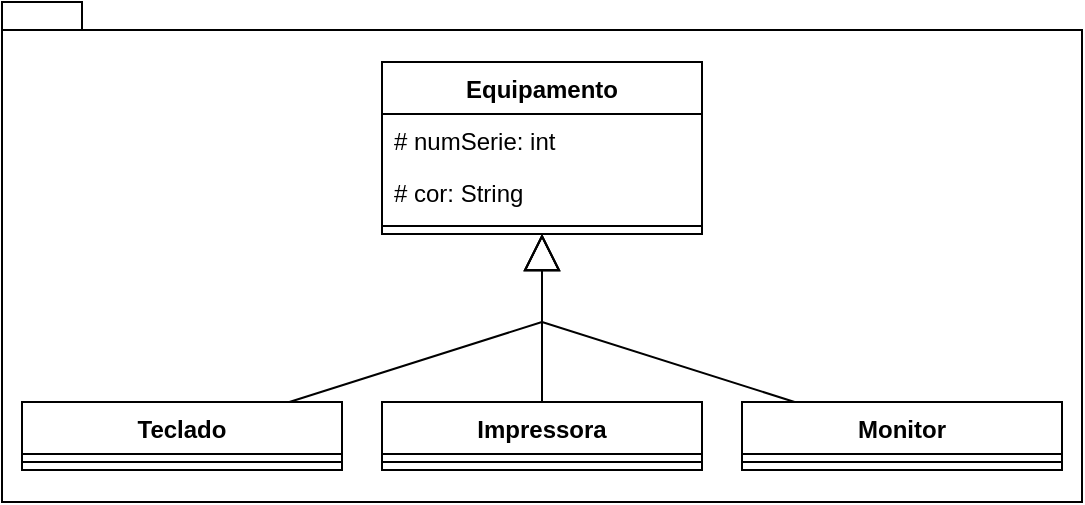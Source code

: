 <mxfile version="24.6.4" type="github">
  <diagram name="Página-1" id="XgC9oCtSY7bUiAqIU9c2">
    <mxGraphModel dx="814" dy="473" grid="1" gridSize="10" guides="1" tooltips="1" connect="1" arrows="1" fold="1" page="1" pageScale="1" pageWidth="827" pageHeight="1169" math="0" shadow="0">
      <root>
        <mxCell id="0" />
        <mxCell id="1" parent="0" />
        <mxCell id="4flxzomesag24Jcf1qUe-21" value="" style="shape=folder;fontStyle=1;spacingTop=10;tabWidth=40;tabHeight=14;tabPosition=left;html=1;whiteSpace=wrap;" vertex="1" parent="1">
          <mxGeometry y="70" width="540" height="250" as="geometry" />
        </mxCell>
        <mxCell id="4flxzomesag24Jcf1qUe-1" value="Equipamento" style="swimlane;fontStyle=1;align=center;verticalAlign=top;childLayout=stackLayout;horizontal=1;startSize=26;horizontalStack=0;resizeParent=1;resizeParentMax=0;resizeLast=0;collapsible=1;marginBottom=0;whiteSpace=wrap;html=1;" vertex="1" parent="1">
          <mxGeometry x="190" y="100" width="160" height="86" as="geometry" />
        </mxCell>
        <mxCell id="4flxzomesag24Jcf1qUe-2" value="# numSerie: int" style="text;strokeColor=none;fillColor=none;align=left;verticalAlign=top;spacingLeft=4;spacingRight=4;overflow=hidden;rotatable=0;points=[[0,0.5],[1,0.5]];portConstraint=eastwest;whiteSpace=wrap;html=1;" vertex="1" parent="4flxzomesag24Jcf1qUe-1">
          <mxGeometry y="26" width="160" height="26" as="geometry" />
        </mxCell>
        <mxCell id="4flxzomesag24Jcf1qUe-5" value="# cor: String" style="text;strokeColor=none;fillColor=none;align=left;verticalAlign=top;spacingLeft=4;spacingRight=4;overflow=hidden;rotatable=0;points=[[0,0.5],[1,0.5]];portConstraint=eastwest;whiteSpace=wrap;html=1;" vertex="1" parent="4flxzomesag24Jcf1qUe-1">
          <mxGeometry y="52" width="160" height="26" as="geometry" />
        </mxCell>
        <mxCell id="4flxzomesag24Jcf1qUe-3" value="" style="line;strokeWidth=1;fillColor=none;align=left;verticalAlign=middle;spacingTop=-1;spacingLeft=3;spacingRight=3;rotatable=0;labelPosition=right;points=[];portConstraint=eastwest;strokeColor=inherit;" vertex="1" parent="4flxzomesag24Jcf1qUe-1">
          <mxGeometry y="78" width="160" height="8" as="geometry" />
        </mxCell>
        <mxCell id="4flxzomesag24Jcf1qUe-6" value="Teclado" style="swimlane;fontStyle=1;align=center;verticalAlign=top;childLayout=stackLayout;horizontal=1;startSize=26;horizontalStack=0;resizeParent=1;resizeParentMax=0;resizeLast=0;collapsible=1;marginBottom=0;whiteSpace=wrap;html=1;" vertex="1" parent="1">
          <mxGeometry x="10" y="270" width="160" height="34" as="geometry" />
        </mxCell>
        <mxCell id="4flxzomesag24Jcf1qUe-9" value="" style="line;strokeWidth=1;fillColor=none;align=left;verticalAlign=middle;spacingTop=-1;spacingLeft=3;spacingRight=3;rotatable=0;labelPosition=right;points=[];portConstraint=eastwest;strokeColor=inherit;" vertex="1" parent="4flxzomesag24Jcf1qUe-6">
          <mxGeometry y="26" width="160" height="8" as="geometry" />
        </mxCell>
        <mxCell id="4flxzomesag24Jcf1qUe-10" value="Impressora" style="swimlane;fontStyle=1;align=center;verticalAlign=top;childLayout=stackLayout;horizontal=1;startSize=26;horizontalStack=0;resizeParent=1;resizeParentMax=0;resizeLast=0;collapsible=1;marginBottom=0;whiteSpace=wrap;html=1;" vertex="1" parent="1">
          <mxGeometry x="190" y="270" width="160" height="34" as="geometry" />
        </mxCell>
        <mxCell id="4flxzomesag24Jcf1qUe-13" value="" style="line;strokeWidth=1;fillColor=none;align=left;verticalAlign=middle;spacingTop=-1;spacingLeft=3;spacingRight=3;rotatable=0;labelPosition=right;points=[];portConstraint=eastwest;strokeColor=inherit;" vertex="1" parent="4flxzomesag24Jcf1qUe-10">
          <mxGeometry y="26" width="160" height="8" as="geometry" />
        </mxCell>
        <mxCell id="4flxzomesag24Jcf1qUe-14" value="Monitor" style="swimlane;fontStyle=1;align=center;verticalAlign=top;childLayout=stackLayout;horizontal=1;startSize=26;horizontalStack=0;resizeParent=1;resizeParentMax=0;resizeLast=0;collapsible=1;marginBottom=0;whiteSpace=wrap;html=1;" vertex="1" parent="1">
          <mxGeometry x="370" y="270" width="160" height="34" as="geometry" />
        </mxCell>
        <mxCell id="4flxzomesag24Jcf1qUe-17" value="" style="line;strokeWidth=1;fillColor=none;align=left;verticalAlign=middle;spacingTop=-1;spacingLeft=3;spacingRight=3;rotatable=0;labelPosition=right;points=[];portConstraint=eastwest;strokeColor=inherit;" vertex="1" parent="4flxzomesag24Jcf1qUe-14">
          <mxGeometry y="26" width="160" height="8" as="geometry" />
        </mxCell>
        <mxCell id="4flxzomesag24Jcf1qUe-18" value="" style="endArrow=block;endSize=16;endFill=0;html=1;rounded=0;" edge="1" parent="1" source="4flxzomesag24Jcf1qUe-6" target="4flxzomesag24Jcf1qUe-1">
          <mxGeometry width="160" relative="1" as="geometry">
            <mxPoint x="330" y="250" as="sourcePoint" />
            <mxPoint x="490" y="250" as="targetPoint" />
            <Array as="points">
              <mxPoint x="270" y="230" />
            </Array>
          </mxGeometry>
        </mxCell>
        <mxCell id="4flxzomesag24Jcf1qUe-19" value="" style="endArrow=block;endSize=16;endFill=0;html=1;rounded=0;" edge="1" parent="1" source="4flxzomesag24Jcf1qUe-10" target="4flxzomesag24Jcf1qUe-1">
          <mxGeometry width="160" relative="1" as="geometry">
            <mxPoint x="125" y="280" as="sourcePoint" />
            <mxPoint x="247" y="196" as="targetPoint" />
          </mxGeometry>
        </mxCell>
        <mxCell id="4flxzomesag24Jcf1qUe-20" value="" style="endArrow=block;endSize=16;endFill=0;html=1;rounded=0;" edge="1" parent="1" source="4flxzomesag24Jcf1qUe-14" target="4flxzomesag24Jcf1qUe-1">
          <mxGeometry width="160" relative="1" as="geometry">
            <mxPoint x="135" y="290" as="sourcePoint" />
            <mxPoint x="257" y="206" as="targetPoint" />
            <Array as="points">
              <mxPoint x="270" y="230" />
            </Array>
          </mxGeometry>
        </mxCell>
      </root>
    </mxGraphModel>
  </diagram>
</mxfile>
